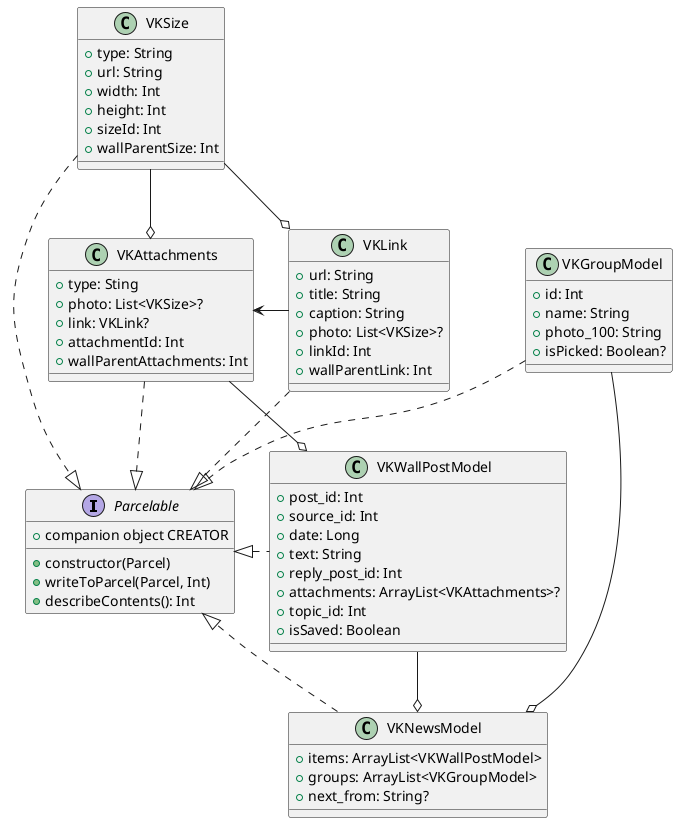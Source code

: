 @startuml
interface Parcelable {
    + constructor(Parcel)
    + writeToParcel(Parcel, Int)
    + describeContents(): Int
    + companion object CREATOR
}


class VKAttachments {
    + type: Sting
    + photo: List<VKSize>?
    + link: VKLink?
    + attachmentId: Int
    + wallParentAttachments: Int
}


class VKGroupModel {
    + id: Int
    + name: String
    + photo_100: String
    + isPicked: Boolean?
}

class VKLink {
    + url: String
    + title: String
    + caption: String
    + photo: List<VKSize>?
    + linkId: Int
    + wallParentLink: Int
}

class VKNewsModel {
    + items: ArrayList<VKWallPostModel>
    + groups: ArrayList<VKGroupModel>
    + next_from: String?
}

class VKSize {
    + type: String
    + url: String
    + width: Int
    + height: Int
    + sizeId: Int
    + wallParentSize: Int
}


class VKWallPostModel {
    + post_id: Int
    + source_id: Int
    + date: Long
    + text: String
    + reply_post_id: Int
    + attachments: ArrayList<VKAttachments>?
    + topic_id: Int
    + isSaved: Boolean
}


VKLink --left> VKAttachments
VKGroupModel --o VKNewsModel
VKWallPostModel --o VKNewsModel
VKSize --o VKLink
VKSize --o VKAttachments
VKAttachments --o VKWallPostModel

VKAttachments ..|> Parcelable
VKGroupModel ..|> Parcelable
VKLink ..|> Parcelable
VKNewsModel ..|> Parcelable
VKWallPostModel ..left|> Parcelable
VKSize ..|> Parcelable

@enduml